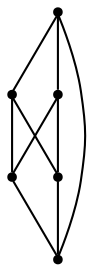 graph {
  node [shape=point,comment="{\"directed\":false,\"doi\":\"10.1007/978-3-642-00219-9_29\",\"figure\":\"3\"}"]

  v0 [pos="634.5176873761554,809.8617548393481"]
  v1 [pos="813.3913163118584,810.1774722243802"]
  v2 [pos="746.9773542892101,788.2871399156976"]
  v3 [pos="725.0016440458076,902.3068453239673"]
  v4 [pos="725.5926940740541,809.711655518503"]
  v5 [pos="724.395960129139,716.8279061288546"]

  v0 -- v3 [id="-2",pos="634.5176873761554,809.8617548393481 725.0016440458076,902.3068453239673 725.0016440458076,902.3068453239673 725.0016440458076,902.3068453239673"]
  v0 -- v5 [id="-3",pos="634.5176873761554,809.8617548393481 724.395960129139,716.8279061288546 724.395960129139,716.8279061288546 724.395960129139,716.8279061288546"]
  v1 -- v2 [id="-4",pos="813.3913163118584,810.1774722243802 746.9773542892101,788.2871399156976 746.9773542892101,788.2871399156976 746.9773542892101,788.2871399156976"]
  v2 -- v0 [id="-5",pos="746.9773542892101,788.2871399156976 634.5176873761554,809.8617548393481 634.5176873761554,809.8617548393481 634.5176873761554,809.8617548393481"]
  v3 -- v1 [id="-6",pos="725.0016440458076,902.3068453239673 813.3913163118584,810.1774722243802 813.3913163118584,810.1774722243802 813.3913163118584,810.1774722243802"]
  v4 -- v2 [id="-7",pos="725.5926940740541,809.711655518503 746.9773542892101,788.2871399156976 746.9773542892101,788.2871399156976 746.9773542892101,788.2871399156976"]
  v3 -- v4 [id="-8",pos="725.0016440458076,902.3068453239673 725.5926940740541,809.711655518503 725.5926940740541,809.711655518503 725.5926940740541,809.711655518503"]
  v5 -- v1 [id="-9",pos="724.395960129139,716.8279061288546 813.3913163118584,810.1774722243802 813.3913163118584,810.1774722243802 813.3913163118584,810.1774722243802"]
  v5 -- v4 [id="-10",pos="724.395960129139,716.8279061288546 725.5926940740541,809.711655518503 725.5926940740541,809.711655518503 725.5926940740541,809.711655518503"]
}
